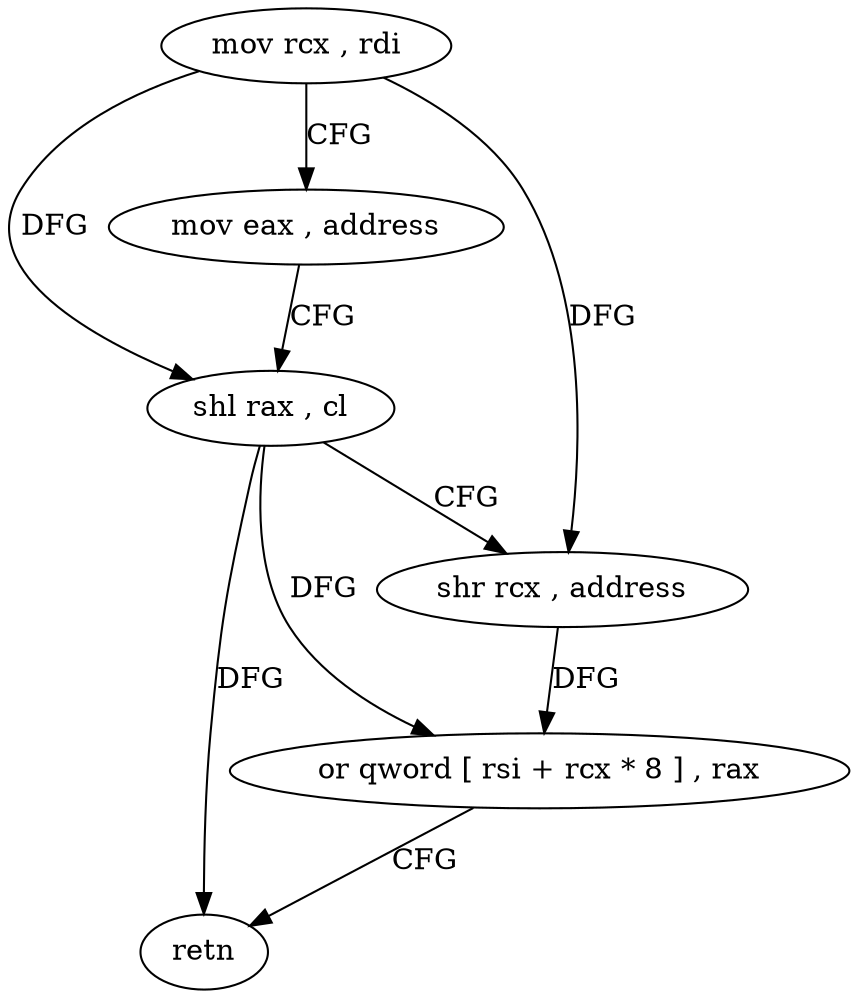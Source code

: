digraph "func" {
"4228736" [label = "mov rcx , rdi" ]
"4228739" [label = "mov eax , address" ]
"4228744" [label = "shl rax , cl" ]
"4228747" [label = "shr rcx , address" ]
"4228751" [label = "or qword [ rsi + rcx * 8 ] , rax" ]
"4228755" [label = "retn" ]
"4228736" -> "4228739" [ label = "CFG" ]
"4228736" -> "4228744" [ label = "DFG" ]
"4228736" -> "4228747" [ label = "DFG" ]
"4228739" -> "4228744" [ label = "CFG" ]
"4228744" -> "4228747" [ label = "CFG" ]
"4228744" -> "4228751" [ label = "DFG" ]
"4228744" -> "4228755" [ label = "DFG" ]
"4228747" -> "4228751" [ label = "DFG" ]
"4228751" -> "4228755" [ label = "CFG" ]
}
